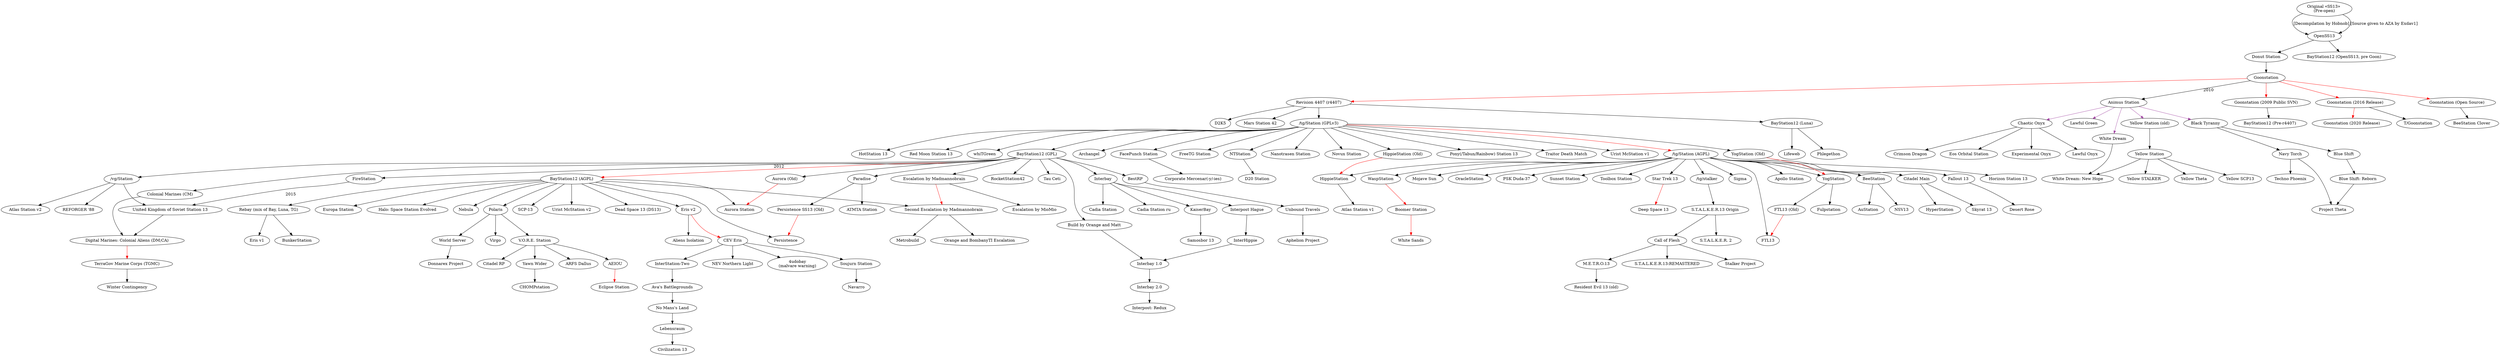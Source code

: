 digraph G {
	/// Edges ///
	"/tg/stalker"                                 -> "S.T.A.L.K.E.R.13 Origin" // added by: Gesugao-san
	"/tg/Station (AGPL)"                          -> "Sigma" // sadly added by: Gesugao-san
	"/tg/Station (GPLv3)"                         -> "HotStation 13" // added by: Gesugao-san
	"/tg/Station (GPLv3)"                         -> "Red Moon Station 13" // added by: Gesugao-san
	"/tg/Station (GPLv3)"                         -> "whiTGreen" // added by: Gesugao-san
	"/vg/Station"                                 -> "REFORGER '88" // added by: Gesugao-san
	"/vg/Station"                                 -> "United Kingdom of Soviet Station 13" // added by: Void.
	"Animus Station"                              -> "Black Tyranny" [color = "#a349a4"] // added by: Void.
	"Animus Station"                              -> "Chaotic Onyx" [color = "#a349a4"] // added by: Void.
	"Animus Station"                              -> "Lawful Green" [color = "#a349a4"] // added by: Void.
	"Animus Station"                              -> "White Dream" [color = "#a349a4"] // added by: Void.
	"Animus Station"                              -> "Yellow Station (old)" [color = "#a349a4"] // added by: Void.
	"BayStation12 (AGPL)"                         -> "Nebula" // added by: quardbreak
	"BayStation12 (AGPL)"                         -> "Second Escalation by Madmannobrain" // added by: Void.
	"BayStation12 (GPL)"                          -> "Build by Orange and Matt" // added by: Void.
	"BayStation12 (GPL)"                          -> "Escalation by Madmannobrain" // added by: Gesugao-san
	"BayStation12 (GPL)"                          -> "FireStation" [label = "2012"] // added by: Void.
	"BayStation12 (Luna)"                         -> "Lifeweb" // added by: CthulhuOnIce
	"BayStation12 (Luna)"                         -> "Phlegethon" // added by: Gesugao-san
	"Black Tyranny"                               -> "Blue Shift" // added by: Void.
	"Black Tyranny"                               -> "Navy Torch" // added by: Void.
	"Blue Shift: Reborn"                          -> "Project Theta" // added by: Void.
	"Blue Shift"                                  -> "Blue Shift: Reborn" // added by: Void.
	"Build by Orange and Matt"                    -> "Interbay 1.0" // added by: Void.
	"Call of Flesh"                               -> "M.E.T.R.O.13" // added by: Void.
	"Call of Flesh"                               -> "S.T.A.L.K.E.R.13:REMASTERED" // added by: Void.
	"Call of Flesh"                               -> "Stalker Project" // added by: Gesugao-san
	"CEV Eris"                                    -> "4udobay\n(malvare warning)" // added by: TapKo4eB
	"Chaotic Onyx"                                -> "Crimson Dragon" // added by: Void.
	"Chaotic Onyx"                                -> "Eos Orbital Station" // added by: Void.
	"Chaotic Onyx"                                -> "Experimental Onyx" // added by: Void.
	"Chaotic Onyx"                                -> "Lawful Onyx" // added by: Void.
	"Escalation by Madmannobrain"                 -> "Escalation by MioMio" // added by: Void.
	"Escalation by Madmannobrain"                 -> "Second Escalation by Madmannobrain" [color = red] // added by: Void.
	"FireStation"                                 -> "United Kingdom of Soviet Station 13" [label = "2015"] // added by: Void.
	"Goonstation"                                 -> "Animus Station" [label = "2010"] // proudly added by: Void. and Gesugao-san
	"Interbay 1.0"                                -> "Interbay 2.0" // added by: Gesugao-san
	"Interbay 2.0"                                -> "Interpost: Redux" // added by: Gesugao-san
	"Interbay"                                    -> "Cadia Station ru" // added by: Gesugao-san
	"Interbay"                                    -> "Interpost Hague" // added by: CthulhuOnIce
	"InterHippie"                                 -> "Interbay 1.0" // added by: Gesugao-san
	"Interpost Hague"                             -> "InterHippie" // added by: Gesugao-san
	"KaiserBay"                                   -> "Samosbor 13" // added by: Gesugao-san
	"M.E.T.R.O.13"                                -> "Resident Evil 13 (old)" // added by: Void.
	"Navy Torch"                                  -> "Project Theta" // added by: Gesugao-san
	"Navy Torch"                                  -> "Techno Phoenix" // added by: Gesugao-san
	"Paradise"                                    -> "ATMTA Station" // added by: Gesugao-san
	"Rebay (mix of Bay, Luna, TG)"                -> "BunkerStation" // added by: Gesugao-san, edit: Orange
	"S.T.A.L.K.E.R.13 Origin"                     -> "Call of Flesh" // added by: Gesugao-san
	"S.T.A.L.K.E.R.13 Origin"                     -> "S.T.A.L.K.E.R. 2 " // added by: Void.
	"Second Escalation by Madmannobrain"          -> "Metrobuild" // added by: Void.
	"Second Escalation by Madmannobrain"          -> "Orange and BombanyTI Escalation" // added by: Void.
	"Soujurn Station"                             -> "Navarro" // added by: Gesugao-san
	"V.O.R.E. Station"                            -> "ARFS Dallus" // added by: Gesugao-san
	"White Dream"                                 -> "White Dream: New Hope" // added by: Gesugao-san
	"World Server"                                -> "Donnarex Project" // added by: Gesugao-san
	"Yellow Station (old)"                        -> "Yellow Station" // added by: Void.
	"Yellow Station"                              -> "White Dream: New Hope" // added by: Void.
	"Yellow Station"                              -> "Yellow SCP13" // added by: Void.
	"Yellow Station"                              -> "Yellow STALKER" // added by: Void.
	"Yellow Station"                              -> "Yellow Theta" // added by: Void.
	//"S.T.A.L.K.E.R.13 Origin"                     -> "Ashen Sky" // added by: Gesugao-san

	"/tg/Station (AGPL)"                          -> "/tg/stalker" // added by: Gesugao-san
	"/tg/Station (AGPL)"                          -> "Apollo Station" // added by: CthulhuOnIce
	"/tg/Station (AGPL)"                          -> "BeeStation" // added by: CthulhuOnIce
	"/tg/Station (AGPL)"                          -> "Citadel Main" // added by: Zandario
	"/tg/Station (AGPL)"                          -> "Fallout 13" // added by: CthulhuOnIce
	"/tg/Station (AGPL)"                          -> "FTL13" // added by: CthulhuOnIce
	"/tg/Station (AGPL)"                          -> "HippieStation" // added by: CthulhuOnIce
	"/tg/Station (AGPL)"                          -> "Horizon Station 13" // added by: Gesugao-san
	"/tg/Station (AGPL)"                          -> "Mojave Sun" // added by: Zandario
	"/tg/Station (AGPL)"                          -> "OracleStation" // added by: CthulhuOnIce
	"/tg/Station (AGPL)"                          -> "PSK Duda-37" // added by: Gesugao-san
	"/tg/Station (AGPL)"                          -> "Star Trek 13" // added by: CthulhuOnIce
	"/tg/Station (AGPL)"                          -> "Sunset Station" // added by: CthulhuOnIce
	"/tg/Station (AGPL)"                          -> "Toolbox Station" // added by: CthulhuOnIce
	"/tg/Station (AGPL)"                          -> "WaspStation" // added by: CthulhuOnIce
	"/tg/Station (AGPL)"                          -> "YogStation" // added by: CthulhuOnIce
	"/tg/Station (GPLv3)"                         -> "/tg/Station (AGPL)" [color = red] // added by: CthulhuOnIce
	"/tg/Station (GPLv3)"                         -> "Archangel" // added by: CthulhuOnIce
	"/tg/Station (GPLv3)"                         -> "BayStation12 (GPL)" // added by: CthulhuOnIce
	"/tg/Station (GPLv3)"                         -> "FacePunch Station" // added by: CthulhuOnIce
	"/tg/Station (GPLv3)"                         -> "FreeTG Station" // added by: Gesugao-san
	"/tg/Station (GPLv3)"                         -> "HippieStation (Old)" // added by: CthulhuOnIce
	"/tg/Station (GPLv3)"                         -> "Nanotrasen Station" // added by: Gesugao-san
	"/tg/Station (GPLv3)"                         -> "Novux Station" // added by: Gesugao-san
	"/tg/Station (GPLv3)"                         -> "NTStation" // added by: CthulhuOnIce
	"/tg/Station (GPLv3)"                         -> "Pony(/Tabun/Rainbow) Station 13" // added by: Gesugao-san
	"/tg/Station (GPLv3)"                         -> "Traitor Death Match" // added by: CthulhuOnIce
	"/tg/Station (GPLv3)"                         -> "Urist McStation v1" // added by: Gesugao-san
	"/tg/Station (GPLv3)"                         -> "YogStation (Old)" // added by: CthulhuOnIce
	"/vg/Station"                                 -> "Atlas Station v2" // added by: Gesugao-san
	"AEIOU"                                       -> "Eclipse Station" [color = red] // added by: CthulhuOnIce
	"Aurora (Old)"                                -> "Aurora Station" [color = red] // added by: CthulhuOnIce
	"Ava's Battlegrounds"                         -> "No Mans's Land" // added by: CthulhuOnIce
	"BayStation12 (AGPL)"                         -> "Aurora Station" // added by: CthulhuOnIce
	"BayStation12 (AGPL)"                         -> "Dead Space 13 (DS13)" // added by: CthulhuOnIce
	"BayStation12 (AGPL)"                         -> "Eris v2" // added by: Gesugao-san
	"BayStation12 (AGPL)"                         -> "Europa Station" // added by: CthulhuOnIce
	"BayStation12 (AGPL)"                         -> "Halo: Space Station Evolved" // added by: CthulhuOnIce
	"BayStation12 (AGPL)"                         -> "Persistence" // added by: CthulhuOnIce
	"BayStation12 (AGPL)"                         -> "Polaris" // added by: CthulhuOnIce
	"BayStation12 (AGPL)"                         -> "Rebay (mix of Bay, Luna, TG)" // added by: Gesugao-san
	"BayStation12 (AGPL)"                         -> "SCP-13" // added by: CthulhuOnIce
	"BayStation12 (AGPL)"                         -> "Urist McStation v2" // added by: CthulhuOnIce, edit: Gesugao-san
	"BayStation12 (GPL)"                          -> "/vg/Station" // added by: CthulhuOnIce
	"BayStation12 (GPL)"                          -> "Aurora (Old)" // added by: CthulhuOnIce
	"BayStation12 (GPL)"                          -> "BayStation12 (AGPL)" [color = red] // added by: CthulhuOnIce
	"BayStation12 (GPL)"                          -> "BestRP" // added by: CthulhuOnIce
	"BayStation12 (GPL)"                          -> "Colonial Marines (CM)" // added by: CthulhuOnIce
	"BayStation12 (GPL)"                          -> "Interbay" // added by: CthulhuOnIce, edit: Orange
	"BayStation12 (GPL)"                          -> "Paradise" // added by: CthulhuOnIce
	"BayStation12 (GPL)"                          -> "RocketStation42" // added by: CthulhuOnIce
	"BayStation12 (GPL)"                          -> "Tau Ceti" // added by: CthulhuOnIce
	"BeeStation"                                  -> "AuStation" // added by: CthulhuOnIce
	"BeeStation"                                  -> "NSV13" // added by: qwertyquerty
	"BestRP"                                      -> "Unbound Travels" // added by: BlueNexus
	"Boomer Station"                              -> "White Sands" [color = red] // added by: CthulhuOnIce, edit: comradef191
	"CEV Eris"                                    -> "InterStation-Two" // added by: CthulhuOnIce
	"CEV Eris"                                    -> "NEV Northern Light" // added by: drexample
	"CEV Eris"                                    -> "Soujurn Station" // added by: Gesugao-san
	"Citadel Main"                                -> "HyperStation" // added by: Zandario
	"Citadel Main"                                -> "Skyrat 13" // added by: Zandario
	"Colonial Marines (CM)"                       -> "Digital Marines: Colonial Aliens (DM;CA)" // added by: CthulhuOnIce
	"Digital Marines: Colonial Aliens (DM;CA)"    -> "TerraGov Marine Corps (TGMC)" [color = red] // added by: CthulhuOnIce
	"Donut Station"                               -> "Goonstation" // added by: CthulhuOnIce, edited: Gesugao-san
	"Eris v2"                                     -> "Aliens Isolation" // added by: Gesugao-san
	"Eris v2"                                     -> "CEV Eris" [color = red] // added by: Gesugao-san
	"FacePunch Station"                           -> "Corporate Mercenar(-y/-ies)" // added by: CthulhuOnIce
	"Fallout 13"                                  -> "Desert Rose" // added by: CthulhuOnIce
	"FTL13 (Old)"                                 -> "FTL13" [color = red] // added by: CthulhuOnIce
	"Goonstation (2009 Public SVN)"               -> "BayStation12 (Pre-r4407)" // added by: comradef191, edited: Gesugao-san
	"Goonstation (2016 Release)"                  -> "Goonstation (2020 Release)" [color = red] // added by: CthulhuOnIce
	"Goonstation (2016 Release)"                  -> "T/Goonstation" // added by: CthulhuOnIce
	"Goonstation (Open Source)"                   -> "BeeStation Clover" // added by: Gesugao-san
	"Goonstation"                                 -> "Goonstation (2009 Public SVN)" [color = red] // added by: comradef191, edited: Gesugao-san
	"Goonstation"                                 -> "Goonstation (2016 Release)" [color = red] // added by: CthulhuOnIce
	"Goonstation"                                 -> "Goonstation (Open Source)" [color = red] // added by: CthulhuOnIce
	"Goonstation"                                 -> "Revision 4407 (r4407)" [color = red] // added by: CthulhuOnIce
	"HippieStation (Old)"                         -> "HippieStation" [color = red] // added by: Gesugao-san
	"HippieStation"                               -> "Atlas Station v1" // added by: Gesugao-san
	"Interbay"                                    -> "Cadia Station" // added by: Gesugao-san
	"Interbay"                                    -> "KaiserBay" // added by: Gesugao-san
	"InterStation-Two"                            -> "Ava's Battlegrounds" // added by: CthulhuOnIce
	"Lebensraum"                                  -> "Civilization 13" // added by: CthulhuOnIce
	"No Mans's Land"                              -> "Lebensraum" // added by: CthulhuOnIce
	"NTStation"                                   -> "D20 Station" // added by: CthulhuOnIce
	"OpenSS13"                                      -> "BayStation12 (OpenSS13, pre Goon)" // added by: CthulhuOnIce, edited: Gesugao-san
	"OpenSS13"                                      -> "Donut Station" // added by: Gesugao-san
	"Original «SS13» \n(Pre-open)"                -> "OpenSS13" [label = "[Decompilation by Hobnob]"] // added by: CthulhuOnIce, edited: Gesugao-san
	"Original «SS13» \n(Pre-open)"                -> "OpenSS13" [label = "[Source given to AZA by Exdav1]"] // added by: Gesugao-san
	"Paradise"                                    -> "Persistence SS13 (Old)" // added by: CthulhuOnIce
	"Persistence SS13 (Old)"                      -> "Persistence" [color = red] // added by: Gesugao-san
	"Polaris"                                     -> "V.O.R.E. Station" // added by: CthulhuOnIce
	"Polaris"                                     -> "Virgo" // added by: Gesugao-san
	"Polaris"                                     -> "World Server" // added by: CthulhuOnIce
	"Rebay (mix of Bay, Luna, TG)"                -> "Eris v1" // added by: Gesugao-san
	"Revision 4407 (r4407)"                       -> "/tg/Station (GPLv3)" // added by: CthulhuOnIce, edited: Gesugao-san
	"Revision 4407 (r4407)"                       -> "BayStation12 (Luna)" // added by: CthulhuOnIce
	"Revision 4407 (r4407)"                       -> "D2K5" // added by: CthulhuOnIce
	"Revision 4407 (r4407)"                       -> "Mars Station 42" // added by: CthulhuOnIce
	"Star Trek 13"                                -> "Deep Space 13" [color = red] // added by: CthulhuOnIce
	"TerraGov Marine Corps (TGMC)"                -> "Winter Contingency" // added by: Gesugao-san
	"Unbound Travels"                             -> "Aphelion Project" // added by: BlueNexus
	"United Kingdom of Soviet Station 13"         -> "Digital Marines: Colonial Aliens (DM;CA)" // added by: Void.
	"V.O.R.E. Station"                            -> "AEIOU" // added by: CthulhuOnIce
	"V.O.R.E. Station"                            -> "Citadel RP" // added by: Zandario
	"V.O.R.E. Station"                            -> "Yawn Wider" // added by: CthulhuOnIce
	"WaspStation"                                 -> "Boomer Station" [color = red] // added by: CthulhuOnIce
	"Yawn Wider"                                  -> "CHOMPstation" // added by: CthulhuOnIce
	"YogStation (Old)"                            -> "YogStation" [color = red] // added by: CthulhuOnIce
	"YogStation"                                  -> "FTL13 (Old)" // added by: CthulhuOnIce, edited: quardbreak
	"YogStation"                                  -> "Fulpstation" // added by: CthulhuOnIce
}
